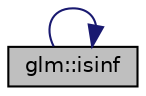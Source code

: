 digraph "glm::isinf"
{
  edge [fontname="Helvetica",fontsize="10",labelfontname="Helvetica",labelfontsize="10"];
  node [fontname="Helvetica",fontsize="10",shape=record];
  rankdir="LR";
  Node1 [label="glm::isinf",height=0.2,width=0.4,color="black", fillcolor="grey75", style="filled", fontcolor="black"];
  Node1 -> Node1 [color="midnightblue",fontsize="10",style="solid"];
}
